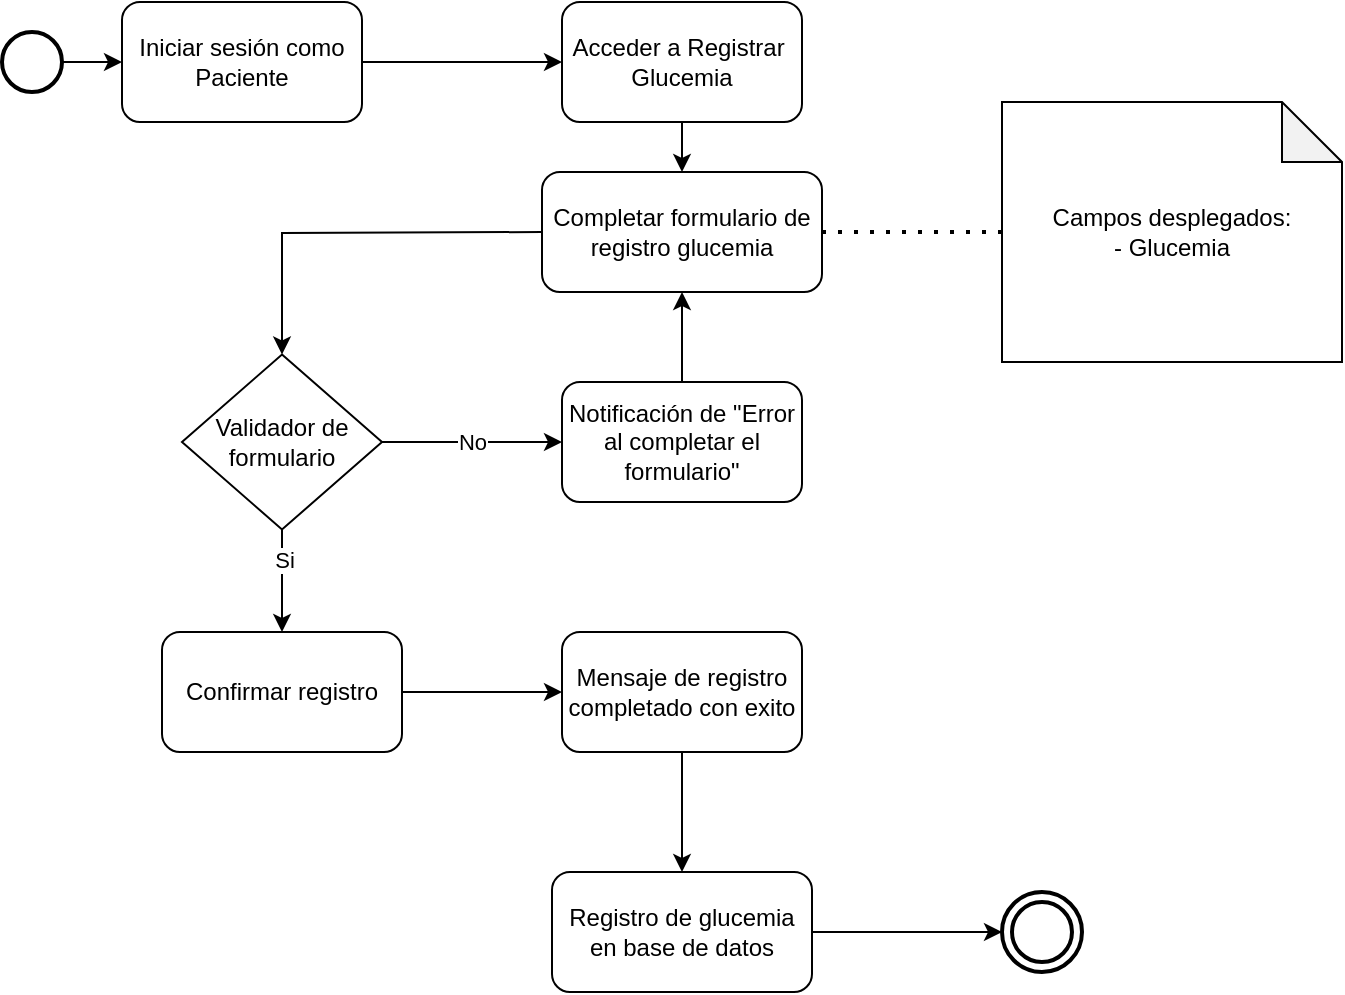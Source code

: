 <mxfile version="22.0.4" type="google">
  <diagram name="Página-1" id="oKIlooJLRSVnscNaMvM3">
    <mxGraphModel grid="0" page="0" gridSize="10" guides="1" tooltips="1" connect="1" arrows="1" fold="1" pageScale="1" pageWidth="827" pageHeight="1169" math="0" shadow="0">
      <root>
        <mxCell id="0" />
        <mxCell id="1" parent="0" />
        <mxCell id="fFKaLA3j-pF5pswUggHf-1" value="" style="strokeWidth=2;html=1;shape=mxgraph.flowchart.start_2;whiteSpace=wrap;" vertex="1" parent="1">
          <mxGeometry x="-313" y="119" width="30" height="30" as="geometry" />
        </mxCell>
        <mxCell id="fFKaLA3j-pF5pswUggHf-2" value="" style="ellipse;shape=doubleEllipse;whiteSpace=wrap;html=1;aspect=fixed;perimeterSpacing=0;strokeWidth=2;" vertex="1" parent="1">
          <mxGeometry x="187" y="549" width="40" height="40" as="geometry" />
        </mxCell>
        <mxCell id="fFKaLA3j-pF5pswUggHf-3" value="Iniciar sesión como Paciente" style="rounded=1;whiteSpace=wrap;html=1;" vertex="1" parent="1">
          <mxGeometry x="-253" y="104" width="120" height="60" as="geometry" />
        </mxCell>
        <mxCell id="fFKaLA3j-pF5pswUggHf-4" value="" style="endArrow=classic;html=1;rounded=0;exitX=1;exitY=0.5;exitDx=0;exitDy=0;exitPerimeter=0;entryX=0;entryY=0.5;entryDx=0;entryDy=0;" edge="1" parent="1" source="fFKaLA3j-pF5pswUggHf-1" target="fFKaLA3j-pF5pswUggHf-3">
          <mxGeometry width="50" height="50" relative="1" as="geometry">
            <mxPoint x="-163" y="424" as="sourcePoint" />
            <mxPoint x="-113" y="374" as="targetPoint" />
          </mxGeometry>
        </mxCell>
        <mxCell id="fFKaLA3j-pF5pswUggHf-5" value="Completar formulario de registro glucemia" style="rounded=1;whiteSpace=wrap;html=1;" vertex="1" parent="1">
          <mxGeometry x="-43" y="189" width="140" height="60" as="geometry" />
        </mxCell>
        <mxCell id="fFKaLA3j-pF5pswUggHf-6" value="" style="endArrow=classic;html=1;rounded=0;exitX=1;exitY=0.5;exitDx=0;exitDy=0;entryX=0;entryY=0.5;entryDx=0;entryDy=0;" edge="1" parent="1" source="fFKaLA3j-pF5pswUggHf-3" target="fFKaLA3j-pF5pswUggHf-21">
          <mxGeometry width="50" height="50" relative="1" as="geometry">
            <mxPoint x="-263" y="159" as="sourcePoint" />
            <mxPoint x="-213" y="159" as="targetPoint" />
          </mxGeometry>
        </mxCell>
        <mxCell id="fFKaLA3j-pF5pswUggHf-7" value="Validador de formulario" style="rhombus;whiteSpace=wrap;html=1;" vertex="1" parent="1">
          <mxGeometry x="-223" y="280.25" width="100" height="87.5" as="geometry" />
        </mxCell>
        <mxCell id="fFKaLA3j-pF5pswUggHf-8" value="" style="endArrow=classic;html=1;rounded=0;exitX=0;exitY=0.5;exitDx=0;exitDy=0;entryX=0.5;entryY=0;entryDx=0;entryDy=0;" edge="1" parent="1" source="fFKaLA3j-pF5pswUggHf-5" target="fFKaLA3j-pF5pswUggHf-7">
          <mxGeometry width="50" height="50" relative="1" as="geometry">
            <mxPoint x="-93" y="159" as="sourcePoint" />
            <mxPoint x="-53" y="159" as="targetPoint" />
            <Array as="points">
              <mxPoint x="-173" y="219.5" />
            </Array>
          </mxGeometry>
        </mxCell>
        <mxCell id="fFKaLA3j-pF5pswUggHf-9" value="Notificación de &quot;Error al completar el formulario&quot;" style="rounded=1;whiteSpace=wrap;html=1;" vertex="1" parent="1">
          <mxGeometry x="-33" y="294" width="120" height="60" as="geometry" />
        </mxCell>
        <mxCell id="fFKaLA3j-pF5pswUggHf-10" value="No" style="endArrow=classic;html=1;rounded=0;exitX=1;exitY=0.5;exitDx=0;exitDy=0;entryX=0;entryY=0.5;entryDx=0;entryDy=0;" edge="1" parent="1" source="fFKaLA3j-pF5pswUggHf-7" target="fFKaLA3j-pF5pswUggHf-9">
          <mxGeometry width="50" height="50" relative="1" as="geometry">
            <mxPoint x="7" y="189" as="sourcePoint" />
            <mxPoint x="7" y="219" as="targetPoint" />
            <Array as="points" />
          </mxGeometry>
        </mxCell>
        <mxCell id="fFKaLA3j-pF5pswUggHf-11" value="" style="endArrow=classic;html=1;rounded=0;exitX=0.5;exitY=0;exitDx=0;exitDy=0;entryX=0.5;entryY=1;entryDx=0;entryDy=0;" edge="1" parent="1" source="fFKaLA3j-pF5pswUggHf-9" target="fFKaLA3j-pF5pswUggHf-5">
          <mxGeometry width="50" height="50" relative="1" as="geometry">
            <mxPoint x="187" y="149" as="sourcePoint" />
            <mxPoint x="137" y="261.5" as="targetPoint" />
            <Array as="points" />
          </mxGeometry>
        </mxCell>
        <mxCell id="fFKaLA3j-pF5pswUggHf-12" value="" style="endArrow=classic;html=1;rounded=0;exitX=0.5;exitY=1;exitDx=0;exitDy=0;entryX=0.5;entryY=0;entryDx=0;entryDy=0;" edge="1" parent="1" source="fFKaLA3j-pF5pswUggHf-7" target="fFKaLA3j-pF5pswUggHf-14">
          <mxGeometry width="50" height="50" relative="1" as="geometry">
            <mxPoint x="7" y="189" as="sourcePoint" />
            <mxPoint x="-3" y="319" as="targetPoint" />
            <Array as="points" />
          </mxGeometry>
        </mxCell>
        <mxCell id="fFKaLA3j-pF5pswUggHf-13" value="Si" style="edgeLabel;html=1;align=center;verticalAlign=middle;resizable=0;points=[];" connectable="0" vertex="1" parent="fFKaLA3j-pF5pswUggHf-12">
          <mxGeometry x="-0.427" y="1" relative="1" as="geometry">
            <mxPoint as="offset" />
          </mxGeometry>
        </mxCell>
        <mxCell id="fFKaLA3j-pF5pswUggHf-14" value="Confirmar registro" style="rounded=1;whiteSpace=wrap;html=1;" vertex="1" parent="1">
          <mxGeometry x="-233" y="419" width="120" height="60" as="geometry" />
        </mxCell>
        <mxCell id="fFKaLA3j-pF5pswUggHf-15" value="Mensaje de registro completado con exito" style="rounded=1;whiteSpace=wrap;html=1;" vertex="1" parent="1">
          <mxGeometry x="-33" y="419" width="120" height="60" as="geometry" />
        </mxCell>
        <mxCell id="fFKaLA3j-pF5pswUggHf-16" value="" style="endArrow=classic;html=1;rounded=0;exitX=1;exitY=0.5;exitDx=0;exitDy=0;entryX=0;entryY=0.5;entryDx=0;entryDy=0;" edge="1" parent="1" source="fFKaLA3j-pF5pswUggHf-14" target="fFKaLA3j-pF5pswUggHf-15">
          <mxGeometry width="50" height="50" relative="1" as="geometry">
            <mxPoint x="7" y="189" as="sourcePoint" />
            <mxPoint x="7" y="219" as="targetPoint" />
            <Array as="points" />
          </mxGeometry>
        </mxCell>
        <mxCell id="fFKaLA3j-pF5pswUggHf-17" value="Registro de glucemia en base de datos" style="rounded=1;whiteSpace=wrap;html=1;" vertex="1" parent="1">
          <mxGeometry x="-38" y="539" width="130" height="60" as="geometry" />
        </mxCell>
        <mxCell id="fFKaLA3j-pF5pswUggHf-18" value="" style="endArrow=classic;html=1;rounded=0;exitX=0.5;exitY=1;exitDx=0;exitDy=0;" edge="1" parent="1" source="fFKaLA3j-pF5pswUggHf-15" target="fFKaLA3j-pF5pswUggHf-17">
          <mxGeometry width="50" height="50" relative="1" as="geometry">
            <mxPoint x="177" y="489" as="sourcePoint" />
            <mxPoint x="177" y="519" as="targetPoint" />
            <Array as="points" />
          </mxGeometry>
        </mxCell>
        <mxCell id="fFKaLA3j-pF5pswUggHf-19" value="" style="endArrow=classic;html=1;rounded=0;exitX=1;exitY=0.5;exitDx=0;exitDy=0;" edge="1" parent="1" source="fFKaLA3j-pF5pswUggHf-17" target="fFKaLA3j-pF5pswUggHf-2">
          <mxGeometry width="50" height="50" relative="1" as="geometry">
            <mxPoint x="177" y="579" as="sourcePoint" />
            <mxPoint x="177" y="609" as="targetPoint" />
            <Array as="points" />
          </mxGeometry>
        </mxCell>
        <mxCell id="fFKaLA3j-pF5pswUggHf-20" value="Campos desplegados:&lt;br&gt;- Glucemia" style="shape=note;whiteSpace=wrap;html=1;backgroundOutline=1;darkOpacity=0.05;" vertex="1" parent="1">
          <mxGeometry x="187" y="154" width="170" height="130" as="geometry" />
        </mxCell>
        <mxCell id="fFKaLA3j-pF5pswUggHf-21" value="Acceder a Registrar&amp;nbsp; Glucemia" style="rounded=1;whiteSpace=wrap;html=1;" vertex="1" parent="1">
          <mxGeometry x="-33" y="104" width="120" height="60" as="geometry" />
        </mxCell>
        <mxCell id="fFKaLA3j-pF5pswUggHf-22" value="" style="endArrow=classic;html=1;rounded=0;entryX=0.5;entryY=0;entryDx=0;entryDy=0;exitX=0.5;exitY=1;exitDx=0;exitDy=0;" edge="1" parent="1" source="fFKaLA3j-pF5pswUggHf-21" target="fFKaLA3j-pF5pswUggHf-5">
          <mxGeometry width="50" height="50" relative="1" as="geometry">
            <mxPoint x="-83" y="169" as="sourcePoint" />
            <mxPoint x="-183" y="274" as="targetPoint" />
          </mxGeometry>
        </mxCell>
        <mxCell id="fFKaLA3j-pF5pswUggHf-23" value="" style="endArrow=none;dashed=1;html=1;dashPattern=1 3;strokeWidth=2;rounded=0;exitX=1;exitY=0.5;exitDx=0;exitDy=0;" edge="1" parent="1" source="fFKaLA3j-pF5pswUggHf-5" target="fFKaLA3j-pF5pswUggHf-20">
          <mxGeometry width="50" height="50" relative="1" as="geometry">
            <mxPoint x="77" y="199" as="sourcePoint" />
            <mxPoint x="127" y="149" as="targetPoint" />
          </mxGeometry>
        </mxCell>
      </root>
    </mxGraphModel>
  </diagram>
</mxfile>
